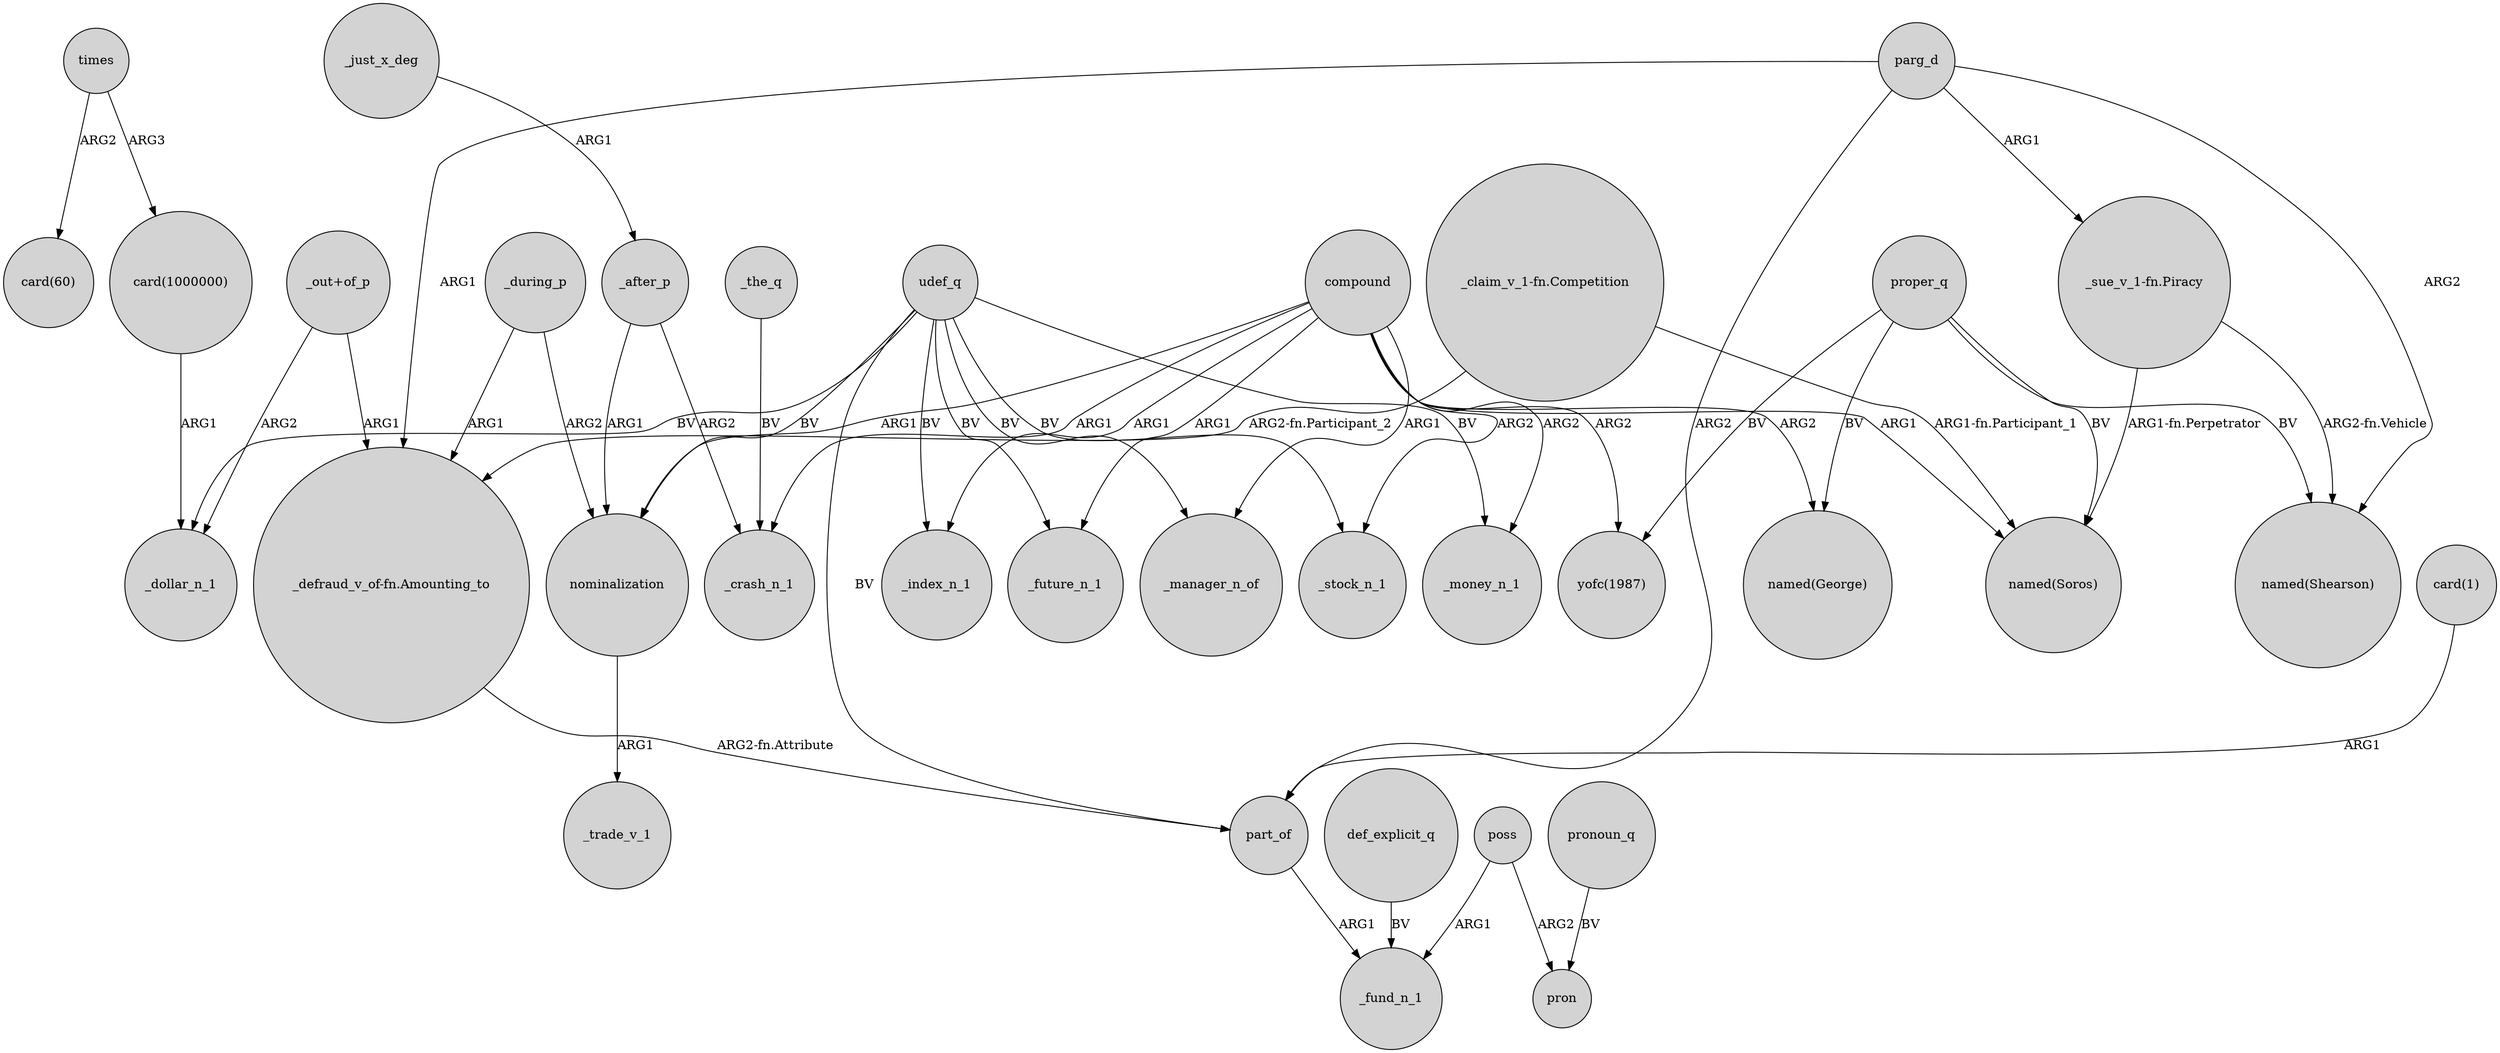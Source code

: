 digraph {
	node [shape=circle style=filled]
	_during_p -> nominalization [label=ARG2]
	def_explicit_q -> _fund_n_1 [label=BV]
	parg_d -> "_defraud_v_of-fn.Amounting_to" [label=ARG1]
	udef_q -> part_of [label=BV]
	udef_q -> _manager_n_of [label=BV]
	udef_q -> nominalization [label=BV]
	poss -> _fund_n_1 [label=ARG1]
	times -> "card(1000000)" [label=ARG3]
	udef_q -> _index_n_1 [label=BV]
	compound -> _future_n_1 [label=ARG1]
	"_claim_v_1-fn.Competition" -> "_defraud_v_of-fn.Amounting_to" [label="ARG2-fn.Participant_2"]
	udef_q -> _future_n_1 [label=BV]
	_the_q -> _crash_n_1 [label=BV]
	proper_q -> "named(Shearson)" [label=BV]
	"card(1)" -> part_of [label=ARG1]
	parg_d -> part_of [label=ARG2]
	_after_p -> _crash_n_1 [label=ARG2]
	pronoun_q -> pron [label=BV]
	proper_q -> "named(Soros)" [label=BV]
	compound -> nominalization [label=ARG1]
	poss -> pron [label=ARG2]
	udef_q -> _stock_n_1 [label=BV]
	"_claim_v_1-fn.Competition" -> "named(Soros)" [label="ARG1-fn.Participant_1"]
	"_sue_v_1-fn.Piracy" -> "named(Soros)" [label="ARG1-fn.Perpetrator"]
	_just_x_deg -> _after_p [label=ARG1]
	udef_q -> _money_n_1 [label=BV]
	compound -> _crash_n_1 [label=ARG1]
	proper_q -> "yofc(1987)" [label=BV]
	parg_d -> "named(Shearson)" [label=ARG2]
	proper_q -> "named(George)" [label=BV]
	compound -> _stock_n_1 [label=ARG2]
	_during_p -> "_defraud_v_of-fn.Amounting_to" [label=ARG1]
	parg_d -> "_sue_v_1-fn.Piracy" [label=ARG1]
	udef_q -> _dollar_n_1 [label=BV]
	compound -> _money_n_1 [label=ARG2]
	"card(1000000)" -> _dollar_n_1 [label=ARG1]
	_after_p -> nominalization [label=ARG1]
	compound -> _index_n_1 [label=ARG1]
	compound -> "named(Soros)" [label=ARG1]
	"_out+of_p" -> _dollar_n_1 [label=ARG2]
	times -> "card(60)" [label=ARG2]
	"_defraud_v_of-fn.Amounting_to" -> part_of [label="ARG2-fn.Attribute"]
	"_sue_v_1-fn.Piracy" -> "named(Shearson)" [label="ARG2-fn.Vehicle"]
	part_of -> _fund_n_1 [label=ARG1]
	"_out+of_p" -> "_defraud_v_of-fn.Amounting_to" [label=ARG1]
	compound -> _manager_n_of [label=ARG1]
	nominalization -> _trade_v_1 [label=ARG1]
	compound -> "yofc(1987)" [label=ARG2]
	compound -> "named(George)" [label=ARG2]
}
